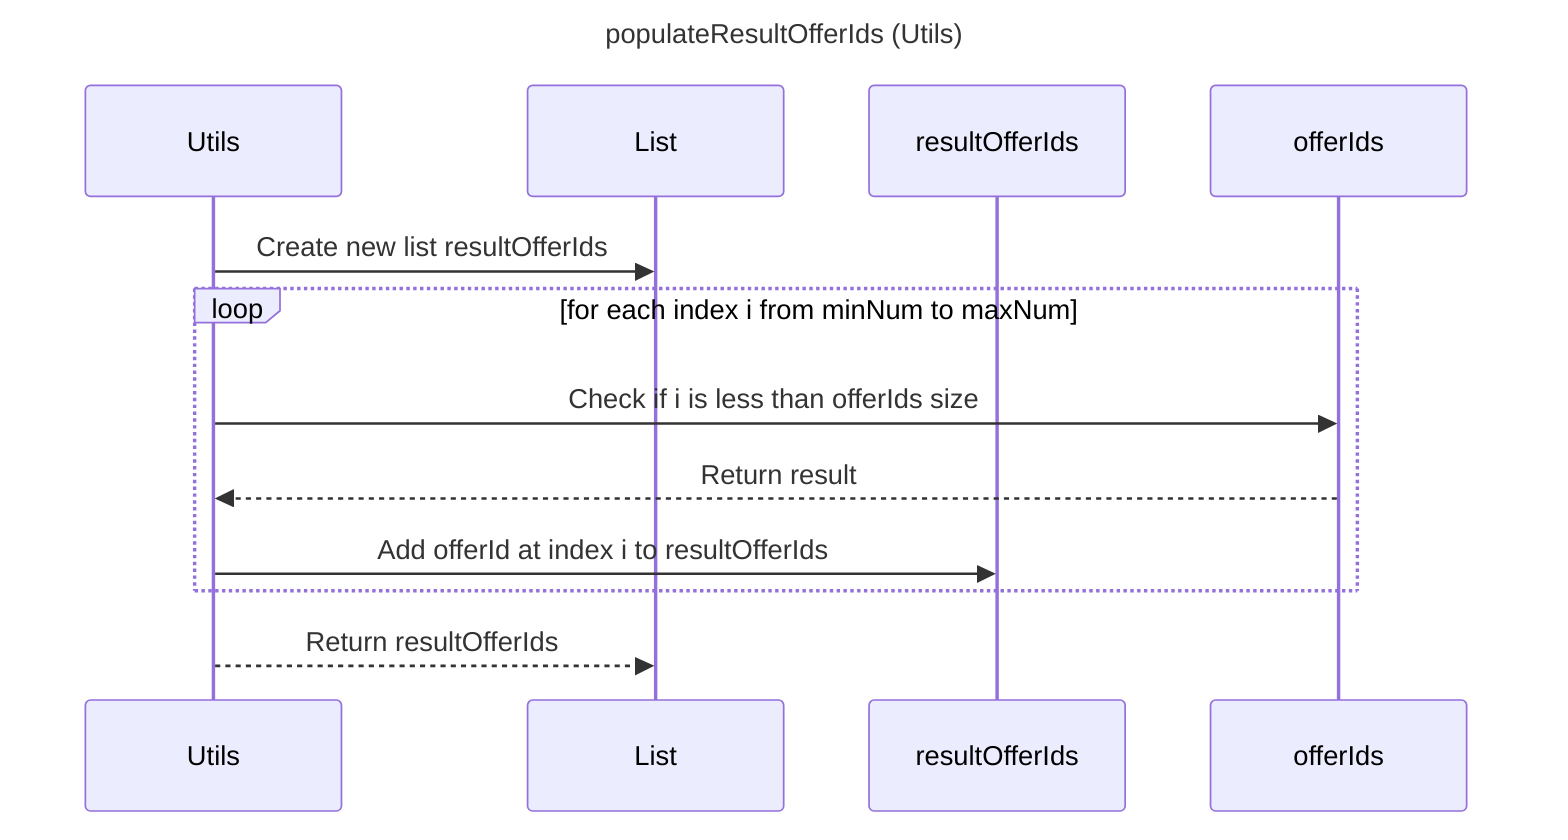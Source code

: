 ---
title: populateResultOfferIds (Utils)
---

sequenceDiagram
    participant Utils
    participant List
    participant resultOfferIds
    participant offerIds
    
    Utils->>List: Create new list resultOfferIds
    loop for each index i from minNum to maxNum
        Utils->>offerIds: Check if i is less than offerIds size
        offerIds-->>Utils: Return result
        Utils->>resultOfferIds: Add offerId at index i to resultOfferIds
    end
    Utils-->>List: Return resultOfferIds